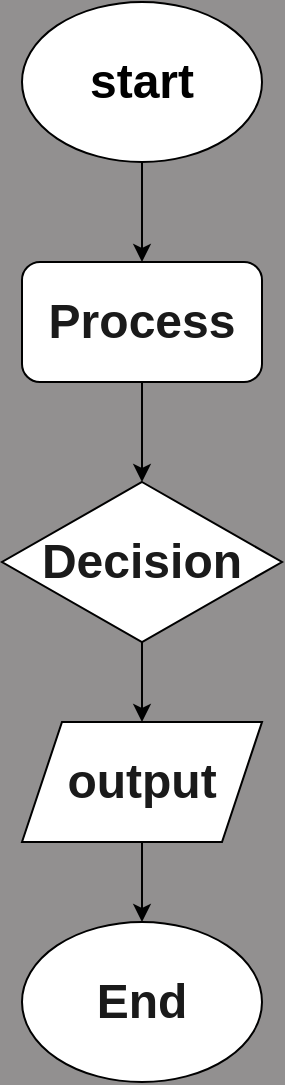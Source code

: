 <mxfile version="26.0.11">
  <diagram name="Page-1" id="nGtyyMfCIvW21U5ZZ5GF">
    <mxGraphModel dx="1434" dy="738" grid="1" gridSize="10" guides="1" tooltips="1" connect="1" arrows="1" fold="1" page="1" pageScale="1" pageWidth="850" pageHeight="1100" background="light-dark(#929090, #121212)" math="0" shadow="0">
      <root>
        <mxCell id="0" />
        <mxCell id="1" parent="0" />
        <mxCell id="n533Gae6rySACVSOsRBg-6" value="" style="edgeStyle=orthogonalEdgeStyle;rounded=0;orthogonalLoop=1;jettySize=auto;html=1;" edge="1" parent="1" source="n533Gae6rySACVSOsRBg-1" target="n533Gae6rySACVSOsRBg-2">
          <mxGeometry relative="1" as="geometry" />
        </mxCell>
        <mxCell id="n533Gae6rySACVSOsRBg-1" value="&lt;b&gt;&lt;font style=&quot;font-size: 24px;&quot;&gt;start&lt;/font&gt;&lt;/b&gt;" style="ellipse;whiteSpace=wrap;html=1;" vertex="1" parent="1">
          <mxGeometry x="350" y="90" width="120" height="80" as="geometry" />
        </mxCell>
        <mxCell id="n533Gae6rySACVSOsRBg-7" value="" style="edgeStyle=orthogonalEdgeStyle;rounded=0;orthogonalLoop=1;jettySize=auto;html=1;" edge="1" parent="1" source="n533Gae6rySACVSOsRBg-2" target="n533Gae6rySACVSOsRBg-3">
          <mxGeometry relative="1" as="geometry" />
        </mxCell>
        <mxCell id="n533Gae6rySACVSOsRBg-2" value="&lt;strong style=&quot;background-color: transparent; color: rgb(26, 26, 26);&quot;&gt;&lt;font style=&quot;font-size: 24px;&quot;&gt;Pro&lt;span class=&quot;ql-cursor&quot;&gt;﻿&lt;/span&gt;cess&lt;/font&gt;&lt;/strong&gt;" style="rounded=1;whiteSpace=wrap;html=1;" vertex="1" parent="1">
          <mxGeometry x="350" y="220" width="120" height="60" as="geometry" />
        </mxCell>
        <mxCell id="n533Gae6rySACVSOsRBg-8" value="" style="edgeStyle=orthogonalEdgeStyle;rounded=0;orthogonalLoop=1;jettySize=auto;html=1;" edge="1" parent="1" source="n533Gae6rySACVSOsRBg-3" target="n533Gae6rySACVSOsRBg-4">
          <mxGeometry relative="1" as="geometry" />
        </mxCell>
        <mxCell id="n533Gae6rySACVSOsRBg-3" value="&lt;strong style=&quot;background-color: transparent; color: rgb(26, 26, 26);&quot;&gt;&lt;font style=&quot;font-size: 24px;&quot;&gt;Deci&lt;span class=&quot;ql-cursor&quot;&gt;﻿&lt;/span&gt;sion&lt;/font&gt;&lt;/strong&gt;" style="rhombus;whiteSpace=wrap;html=1;" vertex="1" parent="1">
          <mxGeometry x="340" y="330" width="140" height="80" as="geometry" />
        </mxCell>
        <mxCell id="n533Gae6rySACVSOsRBg-9" value="" style="edgeStyle=orthogonalEdgeStyle;rounded=0;orthogonalLoop=1;jettySize=auto;html=1;" edge="1" parent="1" source="n533Gae6rySACVSOsRBg-4" target="n533Gae6rySACVSOsRBg-5">
          <mxGeometry relative="1" as="geometry" />
        </mxCell>
        <mxCell id="n533Gae6rySACVSOsRBg-4" value="&lt;strong style=&quot;color: rgb(26, 26, 26); background-color: transparent;&quot;&gt;&lt;font style=&quot;font-size: 24px;&quot;&gt;out&lt;span class=&quot;ql-cursor&quot;&gt;﻿&lt;/span&gt;put&lt;/font&gt;&lt;/strong&gt;" style="shape=parallelogram;perimeter=parallelogramPerimeter;whiteSpace=wrap;html=1;fixedSize=1;" vertex="1" parent="1">
          <mxGeometry x="350" y="450" width="120" height="60" as="geometry" />
        </mxCell>
        <mxCell id="n533Gae6rySACVSOsRBg-5" value="&lt;strong style=&quot;color: rgb(26, 26, 26); background-color: transparent;&quot;&gt;&lt;font style=&quot;font-size: 24px;&quot;&gt;En&lt;span class=&quot;ql-cursor&quot;&gt;﻿&lt;/span&gt;d&lt;/font&gt;&lt;/strong&gt;" style="ellipse;whiteSpace=wrap;html=1;" vertex="1" parent="1">
          <mxGeometry x="350" y="550" width="120" height="80" as="geometry" />
        </mxCell>
      </root>
    </mxGraphModel>
  </diagram>
</mxfile>
